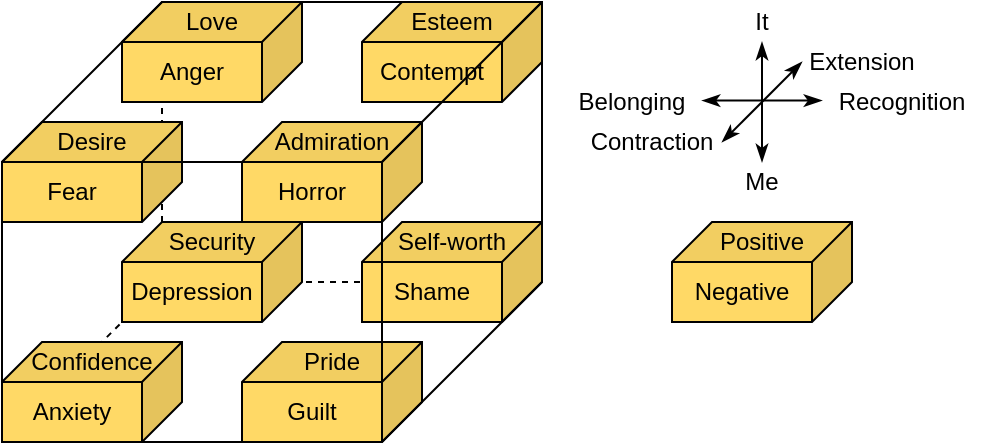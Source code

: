<mxfile version="20.0.3" type="device"><diagram id="JRLV9J1If1uTe0g1Yaq1" name="Page-1"><mxGraphModel dx="981" dy="538" grid="1" gridSize="10" guides="1" tooltips="1" connect="1" arrows="1" fold="1" page="1" pageScale="1" pageWidth="850" pageHeight="1100" math="0" shadow="0"><root><mxCell id="0"/><mxCell id="1" parent="0"/><mxCell id="AeaJwAwBHVwdGMFxgNZT-12" value="" style="endArrow=none;html=1;rounded=0;dashed=1;entryX=0;entryY=0;entryDx=190;entryDy=0;entryPerimeter=0;" edge="1" parent="1" target="AeaJwAwBHVwdGMFxgNZT-19"><mxGeometry width="50" height="50" relative="1" as="geometry"><mxPoint x="120" y="180" as="sourcePoint"/><mxPoint x="120" y="40" as="targetPoint"/></mxGeometry></mxCell><mxCell id="AeaJwAwBHVwdGMFxgNZT-20" value="" style="endArrow=none;html=1;rounded=0;dashed=1;entryX=0;entryY=0;entryDx=0;entryDy=140;entryPerimeter=0;" edge="1" parent="1" target="AeaJwAwBHVwdGMFxgNZT-19"><mxGeometry width="50" height="50" relative="1" as="geometry"><mxPoint x="120" y="180" as="sourcePoint"/><mxPoint x="130" y="50" as="targetPoint"/></mxGeometry></mxCell><mxCell id="AeaJwAwBHVwdGMFxgNZT-21" value="" style="endArrow=none;html=1;rounded=0;dashed=1;entryX=1;entryY=1;entryDx=0;entryDy=0;entryPerimeter=0;" edge="1" parent="1" target="AeaJwAwBHVwdGMFxgNZT-19"><mxGeometry width="50" height="50" relative="1" as="geometry"><mxPoint x="120" y="180" as="sourcePoint"/><mxPoint x="320" y="190" as="targetPoint"/></mxGeometry></mxCell><mxCell id="kOV5FSPHDIaziRu3K8uQ-7" value="" style="shape=cube;whiteSpace=wrap;html=1;boundedLbl=1;backgroundOutline=1;darkOpacity=0.05;darkOpacity2=0.1;fillColor=#FFD966;flipH=1;" parent="1" vertex="1"><mxGeometry x="100" y="40" width="90" height="50" as="geometry"/></mxCell><mxCell id="kOV5FSPHDIaziRu3K8uQ-13" value="" style="shape=cube;whiteSpace=wrap;html=1;boundedLbl=1;backgroundOutline=1;darkOpacity=0.05;darkOpacity2=0.1;fillColor=#FFD966;flipH=1;" parent="1" vertex="1"><mxGeometry x="220" y="40" width="90" height="50" as="geometry"/></mxCell><mxCell id="kOV5FSPHDIaziRu3K8uQ-2" value="Love" style="shape=parallelogram;perimeter=parallelogramPerimeter;whiteSpace=wrap;html=1;fixedSize=1;size=20;fillColor=none;strokeColor=none;" parent="1" vertex="1"><mxGeometry x="100" y="40" width="90" height="20" as="geometry"/></mxCell><mxCell id="kOV5FSPHDIaziRu3K8uQ-3" value="Anger" style="shape=parallelogram;perimeter=parallelogramPerimeter;whiteSpace=wrap;html=1;fixedSize=1;size=-20;fillColor=none;strokeColor=none;" parent="1" vertex="1"><mxGeometry x="100" y="60" width="70" height="30" as="geometry"/></mxCell><mxCell id="kOV5FSPHDIaziRu3K8uQ-11" value="Esteem" style="shape=parallelogram;perimeter=parallelogramPerimeter;whiteSpace=wrap;html=1;fixedSize=1;size=20;fillColor=none;strokeColor=none;" parent="1" vertex="1"><mxGeometry x="220" y="40" width="90" height="20" as="geometry"/></mxCell><mxCell id="kOV5FSPHDIaziRu3K8uQ-12" value="Contempt" style="shape=parallelogram;perimeter=parallelogramPerimeter;whiteSpace=wrap;html=1;fixedSize=1;size=-20;fillColor=none;strokeColor=none;" parent="1" vertex="1"><mxGeometry x="220" y="60" width="70" height="30" as="geometry"/></mxCell><mxCell id="kOV5FSPHDIaziRu3K8uQ-14" value="" style="shape=cube;whiteSpace=wrap;html=1;boundedLbl=1;backgroundOutline=1;darkOpacity=0.05;darkOpacity2=0.1;fillColor=#FFD966;flipH=1;" parent="1" vertex="1"><mxGeometry x="40" y="100" width="90" height="50" as="geometry"/></mxCell><mxCell id="kOV5FSPHDIaziRu3K8uQ-15" value="" style="shape=cube;whiteSpace=wrap;html=1;boundedLbl=1;backgroundOutline=1;darkOpacity=0.05;darkOpacity2=0.1;fillColor=#FFD966;flipH=1;" parent="1" vertex="1"><mxGeometry x="160" y="100" width="90" height="50" as="geometry"/></mxCell><mxCell id="kOV5FSPHDIaziRu3K8uQ-18" value="Admiration" style="shape=parallelogram;perimeter=parallelogramPerimeter;whiteSpace=wrap;html=1;fixedSize=1;size=20;fillColor=none;strokeColor=none;" parent="1" vertex="1"><mxGeometry x="160" y="100" width="90" height="20" as="geometry"/></mxCell><mxCell id="kOV5FSPHDIaziRu3K8uQ-19" value="Horror" style="shape=parallelogram;perimeter=parallelogramPerimeter;whiteSpace=wrap;html=1;fixedSize=1;size=-20;fillColor=none;strokeColor=none;" parent="1" vertex="1"><mxGeometry x="160" y="120" width="70" height="30" as="geometry"/></mxCell><mxCell id="kOV5FSPHDIaziRu3K8uQ-20" value="" style="shape=cube;whiteSpace=wrap;html=1;boundedLbl=1;backgroundOutline=1;darkOpacity=0.05;darkOpacity2=0.1;fillColor=#FFD966;flipH=1;" parent="1" vertex="1"><mxGeometry x="100" y="150" width="90" height="50" as="geometry"/></mxCell><mxCell id="kOV5FSPHDIaziRu3K8uQ-21" value="" style="shape=cube;whiteSpace=wrap;html=1;boundedLbl=1;backgroundOutline=1;darkOpacity=0.05;darkOpacity2=0.1;fillColor=#FFD966;flipH=1;" parent="1" vertex="1"><mxGeometry x="220" y="150" width="90" height="50" as="geometry"/></mxCell><mxCell id="kOV5FSPHDIaziRu3K8uQ-26" value="" style="shape=cube;whiteSpace=wrap;html=1;boundedLbl=1;backgroundOutline=1;darkOpacity=0.05;darkOpacity2=0.1;fillColor=#FFD966;flipH=1;" parent="1" vertex="1"><mxGeometry x="40" y="210" width="90" height="50" as="geometry"/></mxCell><mxCell id="kOV5FSPHDIaziRu3K8uQ-27" value="" style="shape=cube;whiteSpace=wrap;html=1;boundedLbl=1;backgroundOutline=1;darkOpacity=0.05;darkOpacity2=0.1;fillColor=#FFD966;flipH=1;" parent="1" vertex="1"><mxGeometry x="160" y="210" width="90" height="50" as="geometry"/></mxCell><mxCell id="kOV5FSPHDIaziRu3K8uQ-40" value="" style="endArrow=classicThin;html=1;rounded=0;startArrow=classicThin;startFill=1;endFill=1;" parent="1" edge="1"><mxGeometry width="50" height="50" relative="1" as="geometry"><mxPoint x="400" y="110" as="sourcePoint"/><mxPoint x="440" y="70" as="targetPoint"/></mxGeometry></mxCell><mxCell id="kOV5FSPHDIaziRu3K8uQ-41" value="" style="endArrow=classicThin;html=1;rounded=0;startArrow=classicThin;startFill=1;endFill=1;" parent="1" edge="1"><mxGeometry width="50" height="50" relative="1" as="geometry"><mxPoint x="390" y="89.31" as="sourcePoint"/><mxPoint x="450" y="89.31" as="targetPoint"/></mxGeometry></mxCell><mxCell id="kOV5FSPHDIaziRu3K8uQ-42" value="" style="endArrow=classicThin;html=1;rounded=0;startArrow=classicThin;startFill=1;endFill=1;" parent="1" edge="1"><mxGeometry width="50" height="50" relative="1" as="geometry"><mxPoint x="420" y="60" as="sourcePoint"/><mxPoint x="420" y="120" as="targetPoint"/></mxGeometry></mxCell><mxCell id="kOV5FSPHDIaziRu3K8uQ-43" value="Extension" style="text;html=1;strokeColor=none;fillColor=none;align=center;verticalAlign=middle;whiteSpace=wrap;rounded=0;" parent="1" vertex="1"><mxGeometry x="440" y="60" width="60" height="20" as="geometry"/></mxCell><mxCell id="kOV5FSPHDIaziRu3K8uQ-44" value="Contraction" style="text;html=1;strokeColor=none;fillColor=none;align=center;verticalAlign=middle;whiteSpace=wrap;rounded=0;" parent="1" vertex="1"><mxGeometry x="330" y="100" width="70" height="20" as="geometry"/></mxCell><mxCell id="kOV5FSPHDIaziRu3K8uQ-45" value="Recognition" style="text;html=1;strokeColor=none;fillColor=none;align=center;verticalAlign=middle;whiteSpace=wrap;rounded=0;" parent="1" vertex="1"><mxGeometry x="450" y="80" width="80" height="20" as="geometry"/></mxCell><mxCell id="kOV5FSPHDIaziRu3K8uQ-46" value="Belonging" style="text;html=1;strokeColor=none;fillColor=none;align=center;verticalAlign=middle;whiteSpace=wrap;rounded=0;" parent="1" vertex="1"><mxGeometry x="320" y="80" width="70" height="20" as="geometry"/></mxCell><mxCell id="kOV5FSPHDIaziRu3K8uQ-47" value="It" style="text;html=1;strokeColor=none;fillColor=none;align=center;verticalAlign=middle;whiteSpace=wrap;rounded=0;" parent="1" vertex="1"><mxGeometry x="410" y="40" width="20" height="20" as="geometry"/></mxCell><mxCell id="kOV5FSPHDIaziRu3K8uQ-49" value="Me" style="text;html=1;strokeColor=none;fillColor=none;align=center;verticalAlign=middle;whiteSpace=wrap;rounded=0;" parent="1" vertex="1"><mxGeometry x="410" y="120" width="20" height="20" as="geometry"/></mxCell><mxCell id="kOV5FSPHDIaziRu3K8uQ-50" value="" style="shape=cube;whiteSpace=wrap;html=1;boundedLbl=1;backgroundOutline=1;darkOpacity=0.05;darkOpacity2=0.1;fillColor=#FFD966;flipH=1;" parent="1" vertex="1"><mxGeometry x="375" y="150" width="90" height="50" as="geometry"/></mxCell><mxCell id="kOV5FSPHDIaziRu3K8uQ-51" value="Positive" style="shape=parallelogram;perimeter=parallelogramPerimeter;whiteSpace=wrap;html=1;fixedSize=1;size=20;fillColor=none;strokeColor=none;" parent="1" vertex="1"><mxGeometry x="375" y="150" width="90" height="20" as="geometry"/></mxCell><mxCell id="kOV5FSPHDIaziRu3K8uQ-52" value="Negative" style="shape=parallelogram;perimeter=parallelogramPerimeter;whiteSpace=wrap;html=1;fixedSize=1;size=-20;fillColor=none;strokeColor=none;" parent="1" vertex="1"><mxGeometry x="375" y="170" width="70" height="30" as="geometry"/></mxCell><mxCell id="AeaJwAwBHVwdGMFxgNZT-2" value="Guilt" style="shape=parallelogram;perimeter=parallelogramPerimeter;whiteSpace=wrap;html=1;fixedSize=1;size=-20;fillColor=none;strokeColor=none;" vertex="1" parent="1"><mxGeometry x="160" y="230" width="70" height="30" as="geometry"/></mxCell><mxCell id="AeaJwAwBHVwdGMFxgNZT-3" value="Pride" style="shape=parallelogram;perimeter=parallelogramPerimeter;whiteSpace=wrap;html=1;fixedSize=1;size=20;fillColor=none;strokeColor=none;" vertex="1" parent="1"><mxGeometry x="160" y="210" width="90" height="20" as="geometry"/></mxCell><mxCell id="AeaJwAwBHVwdGMFxgNZT-6" value="Security" style="shape=parallelogram;perimeter=parallelogramPerimeter;whiteSpace=wrap;html=1;fixedSize=1;size=20;fillColor=none;strokeColor=none;" vertex="1" parent="1"><mxGeometry x="100" y="150" width="90" height="20" as="geometry"/></mxCell><mxCell id="AeaJwAwBHVwdGMFxgNZT-7" value="Depression" style="shape=parallelogram;perimeter=parallelogramPerimeter;whiteSpace=wrap;html=1;fixedSize=1;size=-20;fillColor=none;strokeColor=none;" vertex="1" parent="1"><mxGeometry x="100" y="170" width="70" height="30" as="geometry"/></mxCell><mxCell id="AeaJwAwBHVwdGMFxgNZT-8" value="Anxiety" style="shape=parallelogram;perimeter=parallelogramPerimeter;whiteSpace=wrap;html=1;fixedSize=1;size=-20;fillColor=none;strokeColor=none;" vertex="1" parent="1"><mxGeometry x="40" y="230" width="70" height="30" as="geometry"/></mxCell><mxCell id="AeaJwAwBHVwdGMFxgNZT-9" value="Confidence" style="shape=parallelogram;perimeter=parallelogramPerimeter;whiteSpace=wrap;html=1;fixedSize=1;size=20;fillColor=none;strokeColor=none;" vertex="1" parent="1"><mxGeometry x="40" y="210" width="90" height="20" as="geometry"/></mxCell><mxCell id="AeaJwAwBHVwdGMFxgNZT-10" value="Fear" style="shape=parallelogram;perimeter=parallelogramPerimeter;whiteSpace=wrap;html=1;fixedSize=1;size=-20;fillColor=none;strokeColor=none;" vertex="1" parent="1"><mxGeometry x="40" y="120" width="70" height="30" as="geometry"/></mxCell><mxCell id="AeaJwAwBHVwdGMFxgNZT-11" value="Desire" style="shape=parallelogram;perimeter=parallelogramPerimeter;whiteSpace=wrap;html=1;fixedSize=1;size=20;fillColor=none;strokeColor=none;" vertex="1" parent="1"><mxGeometry x="40" y="100" width="90" height="20" as="geometry"/></mxCell><mxCell id="AeaJwAwBHVwdGMFxgNZT-19" value="" style="shape=cube;whiteSpace=wrap;html=1;boundedLbl=1;backgroundOutline=1;darkOpacity=0;darkOpacity2=0;fillColor=none;flipH=1;strokeColor=default;size=80;" vertex="1" parent="1"><mxGeometry x="40" y="40" width="270" height="220" as="geometry"/></mxCell><mxCell id="AeaJwAwBHVwdGMFxgNZT-22" value="Self-worth" style="shape=parallelogram;perimeter=parallelogramPerimeter;whiteSpace=wrap;html=1;fixedSize=1;size=20;fillColor=none;strokeColor=none;" vertex="1" parent="1"><mxGeometry x="220" y="150" width="90" height="20" as="geometry"/></mxCell><mxCell id="AeaJwAwBHVwdGMFxgNZT-23" value="Shame" style="shape=parallelogram;perimeter=parallelogramPerimeter;whiteSpace=wrap;html=1;fixedSize=1;size=-20;fillColor=none;strokeColor=none;" vertex="1" parent="1"><mxGeometry x="220" y="170" width="70" height="30" as="geometry"/></mxCell></root></mxGraphModel></diagram></mxfile>
